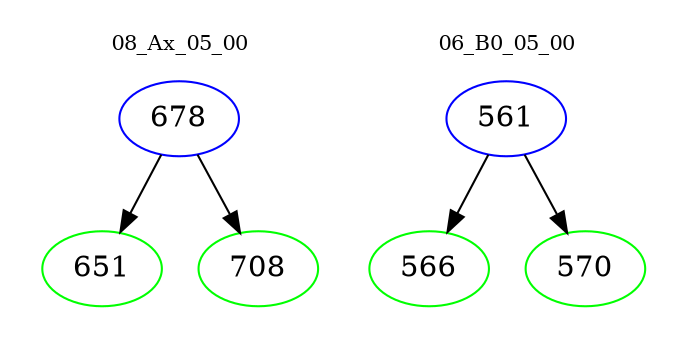 digraph{
subgraph cluster_0 {
color = white
label = "08_Ax_05_00";
fontsize=10;
T0_678 [label="678", color="blue"]
T0_678 -> T0_651 [color="black"]
T0_651 [label="651", color="green"]
T0_678 -> T0_708 [color="black"]
T0_708 [label="708", color="green"]
}
subgraph cluster_1 {
color = white
label = "06_B0_05_00";
fontsize=10;
T1_561 [label="561", color="blue"]
T1_561 -> T1_566 [color="black"]
T1_566 [label="566", color="green"]
T1_561 -> T1_570 [color="black"]
T1_570 [label="570", color="green"]
}
}
